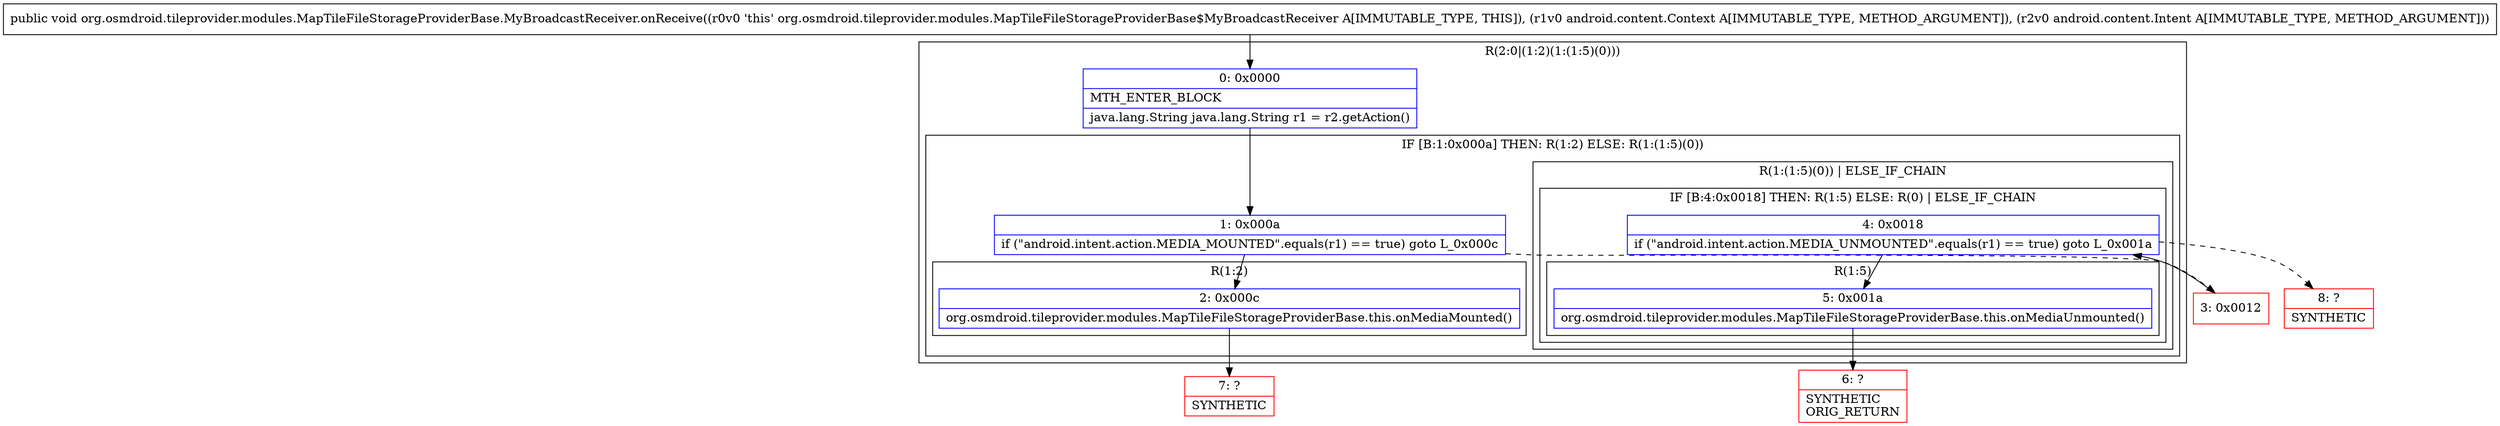 digraph "CFG fororg.osmdroid.tileprovider.modules.MapTileFileStorageProviderBase.MyBroadcastReceiver.onReceive(Landroid\/content\/Context;Landroid\/content\/Intent;)V" {
subgraph cluster_Region_2025311903 {
label = "R(2:0|(1:2)(1:(1:5)(0)))";
node [shape=record,color=blue];
Node_0 [shape=record,label="{0\:\ 0x0000|MTH_ENTER_BLOCK\l|java.lang.String java.lang.String r1 = r2.getAction()\l}"];
subgraph cluster_IfRegion_178514195 {
label = "IF [B:1:0x000a] THEN: R(1:2) ELSE: R(1:(1:5)(0))";
node [shape=record,color=blue];
Node_1 [shape=record,label="{1\:\ 0x000a|if (\"android.intent.action.MEDIA_MOUNTED\".equals(r1) == true) goto L_0x000c\l}"];
subgraph cluster_Region_1975601683 {
label = "R(1:2)";
node [shape=record,color=blue];
Node_2 [shape=record,label="{2\:\ 0x000c|org.osmdroid.tileprovider.modules.MapTileFileStorageProviderBase.this.onMediaMounted()\l}"];
}
subgraph cluster_Region_1305625094 {
label = "R(1:(1:5)(0)) | ELSE_IF_CHAIN\l";
node [shape=record,color=blue];
subgraph cluster_IfRegion_24726256 {
label = "IF [B:4:0x0018] THEN: R(1:5) ELSE: R(0) | ELSE_IF_CHAIN\l";
node [shape=record,color=blue];
Node_4 [shape=record,label="{4\:\ 0x0018|if (\"android.intent.action.MEDIA_UNMOUNTED\".equals(r1) == true) goto L_0x001a\l}"];
subgraph cluster_Region_477109190 {
label = "R(1:5)";
node [shape=record,color=blue];
Node_5 [shape=record,label="{5\:\ 0x001a|org.osmdroid.tileprovider.modules.MapTileFileStorageProviderBase.this.onMediaUnmounted()\l}"];
}
subgraph cluster_Region_73544886 {
label = "R(0)";
node [shape=record,color=blue];
}
}
}
}
}
Node_3 [shape=record,color=red,label="{3\:\ 0x0012}"];
Node_6 [shape=record,color=red,label="{6\:\ ?|SYNTHETIC\lORIG_RETURN\l}"];
Node_7 [shape=record,color=red,label="{7\:\ ?|SYNTHETIC\l}"];
Node_8 [shape=record,color=red,label="{8\:\ ?|SYNTHETIC\l}"];
MethodNode[shape=record,label="{public void org.osmdroid.tileprovider.modules.MapTileFileStorageProviderBase.MyBroadcastReceiver.onReceive((r0v0 'this' org.osmdroid.tileprovider.modules.MapTileFileStorageProviderBase$MyBroadcastReceiver A[IMMUTABLE_TYPE, THIS]), (r1v0 android.content.Context A[IMMUTABLE_TYPE, METHOD_ARGUMENT]), (r2v0 android.content.Intent A[IMMUTABLE_TYPE, METHOD_ARGUMENT])) }"];
MethodNode -> Node_0;
Node_0 -> Node_1;
Node_1 -> Node_2;
Node_1 -> Node_3[style=dashed];
Node_2 -> Node_7;
Node_4 -> Node_5;
Node_4 -> Node_8[style=dashed];
Node_5 -> Node_6;
Node_3 -> Node_4;
}

